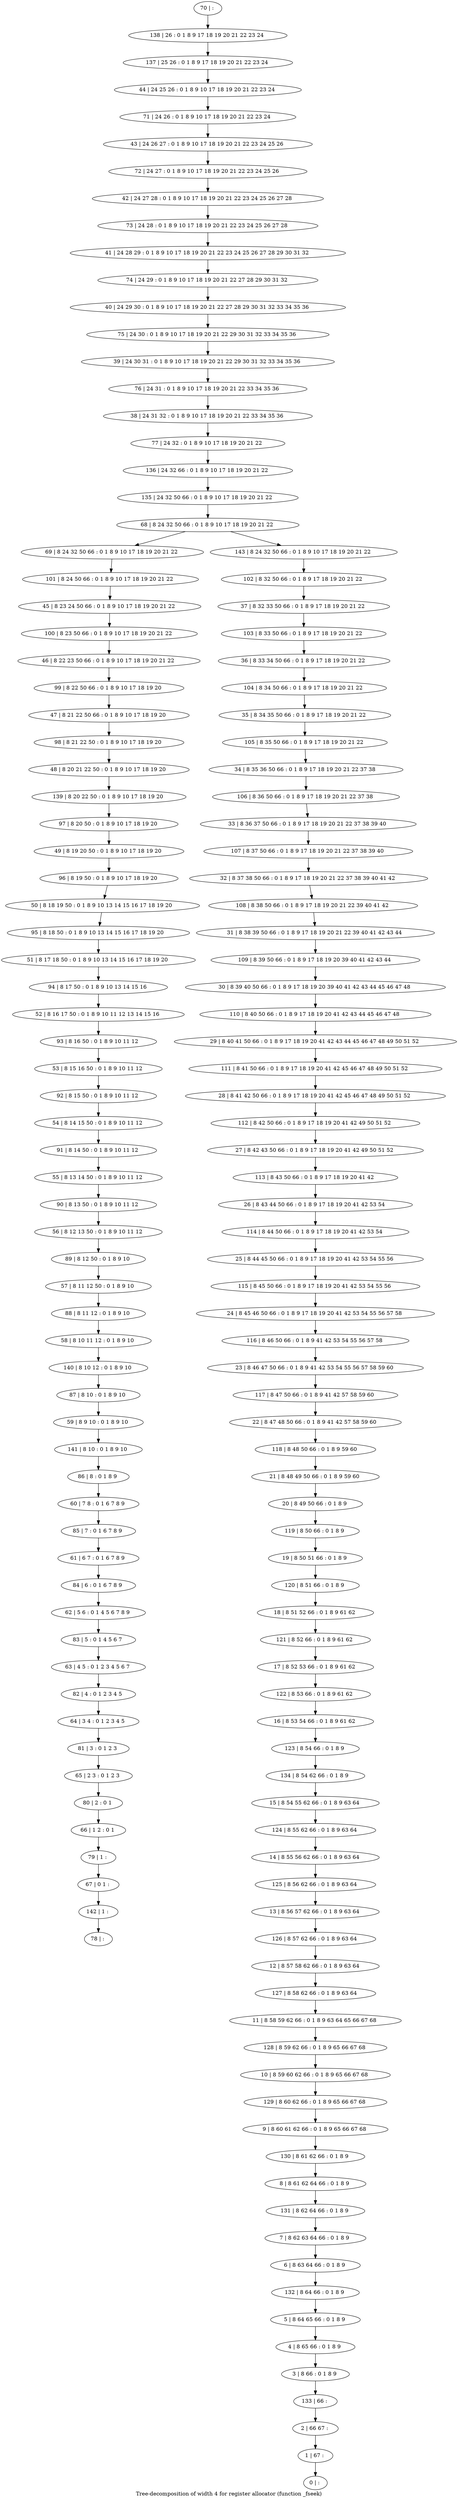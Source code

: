 digraph G {
graph [label="Tree-decomposition of width 4 for register allocator (function _fseek)"]
0[label="0 | : "];
1[label="1 | 67 : "];
2[label="2 | 66 67 : "];
3[label="3 | 8 66 : 0 1 8 9 "];
4[label="4 | 8 65 66 : 0 1 8 9 "];
5[label="5 | 8 64 65 66 : 0 1 8 9 "];
6[label="6 | 8 63 64 66 : 0 1 8 9 "];
7[label="7 | 8 62 63 64 66 : 0 1 8 9 "];
8[label="8 | 8 61 62 64 66 : 0 1 8 9 "];
9[label="9 | 8 60 61 62 66 : 0 1 8 9 65 66 67 68 "];
10[label="10 | 8 59 60 62 66 : 0 1 8 9 65 66 67 68 "];
11[label="11 | 8 58 59 62 66 : 0 1 8 9 63 64 65 66 67 68 "];
12[label="12 | 8 57 58 62 66 : 0 1 8 9 63 64 "];
13[label="13 | 8 56 57 62 66 : 0 1 8 9 63 64 "];
14[label="14 | 8 55 56 62 66 : 0 1 8 9 63 64 "];
15[label="15 | 8 54 55 62 66 : 0 1 8 9 63 64 "];
16[label="16 | 8 53 54 66 : 0 1 8 9 61 62 "];
17[label="17 | 8 52 53 66 : 0 1 8 9 61 62 "];
18[label="18 | 8 51 52 66 : 0 1 8 9 61 62 "];
19[label="19 | 8 50 51 66 : 0 1 8 9 "];
20[label="20 | 8 49 50 66 : 0 1 8 9 "];
21[label="21 | 8 48 49 50 66 : 0 1 8 9 59 60 "];
22[label="22 | 8 47 48 50 66 : 0 1 8 9 41 42 57 58 59 60 "];
23[label="23 | 8 46 47 50 66 : 0 1 8 9 41 42 53 54 55 56 57 58 59 60 "];
24[label="24 | 8 45 46 50 66 : 0 1 8 9 17 18 19 20 41 42 53 54 55 56 57 58 "];
25[label="25 | 8 44 45 50 66 : 0 1 8 9 17 18 19 20 41 42 53 54 55 56 "];
26[label="26 | 8 43 44 50 66 : 0 1 8 9 17 18 19 20 41 42 53 54 "];
27[label="27 | 8 42 43 50 66 : 0 1 8 9 17 18 19 20 41 42 49 50 51 52 "];
28[label="28 | 8 41 42 50 66 : 0 1 8 9 17 18 19 20 41 42 45 46 47 48 49 50 51 52 "];
29[label="29 | 8 40 41 50 66 : 0 1 8 9 17 18 19 20 41 42 43 44 45 46 47 48 49 50 51 52 "];
30[label="30 | 8 39 40 50 66 : 0 1 8 9 17 18 19 20 39 40 41 42 43 44 45 46 47 48 "];
31[label="31 | 8 38 39 50 66 : 0 1 8 9 17 18 19 20 21 22 39 40 41 42 43 44 "];
32[label="32 | 8 37 38 50 66 : 0 1 8 9 17 18 19 20 21 22 37 38 39 40 41 42 "];
33[label="33 | 8 36 37 50 66 : 0 1 8 9 17 18 19 20 21 22 37 38 39 40 "];
34[label="34 | 8 35 36 50 66 : 0 1 8 9 17 18 19 20 21 22 37 38 "];
35[label="35 | 8 34 35 50 66 : 0 1 8 9 17 18 19 20 21 22 "];
36[label="36 | 8 33 34 50 66 : 0 1 8 9 17 18 19 20 21 22 "];
37[label="37 | 8 32 33 50 66 : 0 1 8 9 17 18 19 20 21 22 "];
38[label="38 | 24 31 32 : 0 1 8 9 10 17 18 19 20 21 22 33 34 35 36 "];
39[label="39 | 24 30 31 : 0 1 8 9 10 17 18 19 20 21 22 29 30 31 32 33 34 35 36 "];
40[label="40 | 24 29 30 : 0 1 8 9 10 17 18 19 20 21 22 27 28 29 30 31 32 33 34 35 36 "];
41[label="41 | 24 28 29 : 0 1 8 9 10 17 18 19 20 21 22 23 24 25 26 27 28 29 30 31 32 "];
42[label="42 | 24 27 28 : 0 1 8 9 10 17 18 19 20 21 22 23 24 25 26 27 28 "];
43[label="43 | 24 26 27 : 0 1 8 9 10 17 18 19 20 21 22 23 24 25 26 "];
44[label="44 | 24 25 26 : 0 1 8 9 10 17 18 19 20 21 22 23 24 "];
45[label="45 | 8 23 24 50 66 : 0 1 8 9 10 17 18 19 20 21 22 "];
46[label="46 | 8 22 23 50 66 : 0 1 8 9 10 17 18 19 20 21 22 "];
47[label="47 | 8 21 22 50 66 : 0 1 8 9 10 17 18 19 20 "];
48[label="48 | 8 20 21 22 50 : 0 1 8 9 10 17 18 19 20 "];
49[label="49 | 8 19 20 50 : 0 1 8 9 10 17 18 19 20 "];
50[label="50 | 8 18 19 50 : 0 1 8 9 10 13 14 15 16 17 18 19 20 "];
51[label="51 | 8 17 18 50 : 0 1 8 9 10 13 14 15 16 17 18 19 20 "];
52[label="52 | 8 16 17 50 : 0 1 8 9 10 11 12 13 14 15 16 "];
53[label="53 | 8 15 16 50 : 0 1 8 9 10 11 12 "];
54[label="54 | 8 14 15 50 : 0 1 8 9 10 11 12 "];
55[label="55 | 8 13 14 50 : 0 1 8 9 10 11 12 "];
56[label="56 | 8 12 13 50 : 0 1 8 9 10 11 12 "];
57[label="57 | 8 11 12 50 : 0 1 8 9 10 "];
58[label="58 | 8 10 11 12 : 0 1 8 9 10 "];
59[label="59 | 8 9 10 : 0 1 8 9 10 "];
60[label="60 | 7 8 : 0 1 6 7 8 9 "];
61[label="61 | 6 7 : 0 1 6 7 8 9 "];
62[label="62 | 5 6 : 0 1 4 5 6 7 8 9 "];
63[label="63 | 4 5 : 0 1 2 3 4 5 6 7 "];
64[label="64 | 3 4 : 0 1 2 3 4 5 "];
65[label="65 | 2 3 : 0 1 2 3 "];
66[label="66 | 1 2 : 0 1 "];
67[label="67 | 0 1 : "];
68[label="68 | 8 24 32 50 66 : 0 1 8 9 10 17 18 19 20 21 22 "];
69[label="69 | 8 24 32 50 66 : 0 1 8 9 10 17 18 19 20 21 22 "];
70[label="70 | : "];
71[label="71 | 24 26 : 0 1 8 9 10 17 18 19 20 21 22 23 24 "];
72[label="72 | 24 27 : 0 1 8 9 10 17 18 19 20 21 22 23 24 25 26 "];
73[label="73 | 24 28 : 0 1 8 9 10 17 18 19 20 21 22 23 24 25 26 27 28 "];
74[label="74 | 24 29 : 0 1 8 9 10 17 18 19 20 21 22 27 28 29 30 31 32 "];
75[label="75 | 24 30 : 0 1 8 9 10 17 18 19 20 21 22 29 30 31 32 33 34 35 36 "];
76[label="76 | 24 31 : 0 1 8 9 10 17 18 19 20 21 22 33 34 35 36 "];
77[label="77 | 24 32 : 0 1 8 9 10 17 18 19 20 21 22 "];
78[label="78 | : "];
79[label="79 | 1 : "];
80[label="80 | 2 : 0 1 "];
81[label="81 | 3 : 0 1 2 3 "];
82[label="82 | 4 : 0 1 2 3 4 5 "];
83[label="83 | 5 : 0 1 4 5 6 7 "];
84[label="84 | 6 : 0 1 6 7 8 9 "];
85[label="85 | 7 : 0 1 6 7 8 9 "];
86[label="86 | 8 : 0 1 8 9 "];
87[label="87 | 8 10 : 0 1 8 9 10 "];
88[label="88 | 8 11 12 : 0 1 8 9 10 "];
89[label="89 | 8 12 50 : 0 1 8 9 10 "];
90[label="90 | 8 13 50 : 0 1 8 9 10 11 12 "];
91[label="91 | 8 14 50 : 0 1 8 9 10 11 12 "];
92[label="92 | 8 15 50 : 0 1 8 9 10 11 12 "];
93[label="93 | 8 16 50 : 0 1 8 9 10 11 12 "];
94[label="94 | 8 17 50 : 0 1 8 9 10 13 14 15 16 "];
95[label="95 | 8 18 50 : 0 1 8 9 10 13 14 15 16 17 18 19 20 "];
96[label="96 | 8 19 50 : 0 1 8 9 10 17 18 19 20 "];
97[label="97 | 8 20 50 : 0 1 8 9 10 17 18 19 20 "];
98[label="98 | 8 21 22 50 : 0 1 8 9 10 17 18 19 20 "];
99[label="99 | 8 22 50 66 : 0 1 8 9 10 17 18 19 20 "];
100[label="100 | 8 23 50 66 : 0 1 8 9 10 17 18 19 20 21 22 "];
101[label="101 | 8 24 50 66 : 0 1 8 9 10 17 18 19 20 21 22 "];
102[label="102 | 8 32 50 66 : 0 1 8 9 17 18 19 20 21 22 "];
103[label="103 | 8 33 50 66 : 0 1 8 9 17 18 19 20 21 22 "];
104[label="104 | 8 34 50 66 : 0 1 8 9 17 18 19 20 21 22 "];
105[label="105 | 8 35 50 66 : 0 1 8 9 17 18 19 20 21 22 "];
106[label="106 | 8 36 50 66 : 0 1 8 9 17 18 19 20 21 22 37 38 "];
107[label="107 | 8 37 50 66 : 0 1 8 9 17 18 19 20 21 22 37 38 39 40 "];
108[label="108 | 8 38 50 66 : 0 1 8 9 17 18 19 20 21 22 39 40 41 42 "];
109[label="109 | 8 39 50 66 : 0 1 8 9 17 18 19 20 39 40 41 42 43 44 "];
110[label="110 | 8 40 50 66 : 0 1 8 9 17 18 19 20 41 42 43 44 45 46 47 48 "];
111[label="111 | 8 41 50 66 : 0 1 8 9 17 18 19 20 41 42 45 46 47 48 49 50 51 52 "];
112[label="112 | 8 42 50 66 : 0 1 8 9 17 18 19 20 41 42 49 50 51 52 "];
113[label="113 | 8 43 50 66 : 0 1 8 9 17 18 19 20 41 42 "];
114[label="114 | 8 44 50 66 : 0 1 8 9 17 18 19 20 41 42 53 54 "];
115[label="115 | 8 45 50 66 : 0 1 8 9 17 18 19 20 41 42 53 54 55 56 "];
116[label="116 | 8 46 50 66 : 0 1 8 9 41 42 53 54 55 56 57 58 "];
117[label="117 | 8 47 50 66 : 0 1 8 9 41 42 57 58 59 60 "];
118[label="118 | 8 48 50 66 : 0 1 8 9 59 60 "];
119[label="119 | 8 50 66 : 0 1 8 9 "];
120[label="120 | 8 51 66 : 0 1 8 9 "];
121[label="121 | 8 52 66 : 0 1 8 9 61 62 "];
122[label="122 | 8 53 66 : 0 1 8 9 61 62 "];
123[label="123 | 8 54 66 : 0 1 8 9 "];
124[label="124 | 8 55 62 66 : 0 1 8 9 63 64 "];
125[label="125 | 8 56 62 66 : 0 1 8 9 63 64 "];
126[label="126 | 8 57 62 66 : 0 1 8 9 63 64 "];
127[label="127 | 8 58 62 66 : 0 1 8 9 63 64 "];
128[label="128 | 8 59 62 66 : 0 1 8 9 65 66 67 68 "];
129[label="129 | 8 60 62 66 : 0 1 8 9 65 66 67 68 "];
130[label="130 | 8 61 62 66 : 0 1 8 9 "];
131[label="131 | 8 62 64 66 : 0 1 8 9 "];
132[label="132 | 8 64 66 : 0 1 8 9 "];
133[label="133 | 66 : "];
134[label="134 | 8 54 62 66 : 0 1 8 9 "];
135[label="135 | 24 32 50 66 : 0 1 8 9 10 17 18 19 20 21 22 "];
136[label="136 | 24 32 66 : 0 1 8 9 10 17 18 19 20 21 22 "];
137[label="137 | 25 26 : 0 1 8 9 17 18 19 20 21 22 23 24 "];
138[label="138 | 26 : 0 1 8 9 17 18 19 20 21 22 23 24 "];
139[label="139 | 8 20 22 50 : 0 1 8 9 10 17 18 19 20 "];
140[label="140 | 8 10 12 : 0 1 8 9 10 "];
141[label="141 | 8 10 : 0 1 8 9 10 "];
142[label="142 | 1 : "];
143[label="143 | 8 24 32 50 66 : 0 1 8 9 10 17 18 19 20 21 22 "];
79->67 ;
66->79 ;
80->66 ;
65->80 ;
81->65 ;
64->81 ;
82->64 ;
63->82 ;
83->63 ;
62->83 ;
84->62 ;
61->84 ;
85->61 ;
60->85 ;
86->60 ;
87->59 ;
88->58 ;
57->88 ;
89->57 ;
56->89 ;
90->56 ;
55->90 ;
91->55 ;
54->91 ;
92->54 ;
53->92 ;
93->53 ;
52->93 ;
94->52 ;
51->94 ;
95->51 ;
50->95 ;
96->50 ;
49->96 ;
97->49 ;
98->48 ;
47->98 ;
99->47 ;
46->99 ;
100->46 ;
45->100 ;
101->45 ;
69->101 ;
139->97 ;
48->139 ;
140->87 ;
58->140 ;
141->86 ;
59->141 ;
142->78 ;
67->142 ;
70->138 ;
138->137 ;
137->44 ;
44->71 ;
71->43 ;
43->72 ;
72->42 ;
42->73 ;
73->41 ;
41->74 ;
74->40 ;
40->75 ;
75->39 ;
39->76 ;
76->38 ;
38->77 ;
77->136 ;
136->135 ;
135->68 ;
102->37 ;
37->103 ;
103->36 ;
36->104 ;
104->35 ;
35->105 ;
105->34 ;
34->106 ;
106->33 ;
33->107 ;
107->32 ;
32->108 ;
108->31 ;
31->109 ;
109->30 ;
30->110 ;
110->29 ;
29->111 ;
111->28 ;
28->112 ;
112->27 ;
27->113 ;
113->26 ;
26->114 ;
114->25 ;
25->115 ;
115->24 ;
24->116 ;
116->23 ;
23->117 ;
117->22 ;
22->118 ;
118->21 ;
21->20 ;
20->119 ;
119->19 ;
19->120 ;
120->18 ;
18->121 ;
121->17 ;
17->122 ;
122->16 ;
16->123 ;
123->134 ;
134->15 ;
15->124 ;
124->14 ;
14->125 ;
125->13 ;
13->126 ;
126->12 ;
12->127 ;
127->11 ;
11->128 ;
128->10 ;
10->129 ;
129->9 ;
9->130 ;
130->8 ;
8->131 ;
131->7 ;
7->6 ;
6->132 ;
132->5 ;
5->4 ;
4->3 ;
3->133 ;
133->2 ;
2->1 ;
1->0 ;
143->102 ;
68->69 ;
68->143 ;
}
